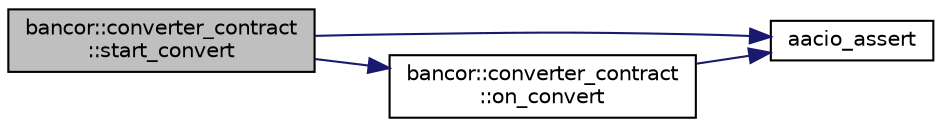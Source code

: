 digraph "bancor::converter_contract::start_convert"
{
  edge [fontname="Helvetica",fontsize="10",labelfontname="Helvetica",labelfontsize="10"];
  node [fontname="Helvetica",fontsize="10",shape=record];
  rankdir="LR";
  Node17 [label="bancor::converter_contract\l::start_convert",height=0.2,width=0.4,color="black", fillcolor="grey75", style="filled", fontcolor="black"];
  Node17 -> Node18 [color="midnightblue",fontsize="10",style="solid"];
  Node18 [label="aacio_assert",height=0.2,width=0.4,color="black", fillcolor="white", style="filled",URL="$group__systemcapi.html#gaf5c36ddbe4ddd977456ac9aefcdb923f",tooltip="Aborts processing of this action and unwinds all pending changes. "];
  Node17 -> Node19 [color="midnightblue",fontsize="10",style="solid"];
  Node19 [label="bancor::converter_contract\l::on_convert",height=0.2,width=0.4,color="black", fillcolor="white", style="filled",URL="$classbancor_1_1converter__contract.html#a606723604418ba5f0432493ba2ffd818"];
  Node19 -> Node18 [color="midnightblue",fontsize="10",style="solid"];
}

